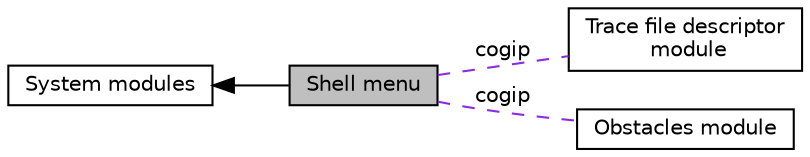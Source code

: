 digraph "Shell menu"
{
  bgcolor="transparent";
  edge [fontname="Helvetica",fontsize="10",labelfontname="Helvetica",labelfontsize="10"];
  node [fontname="Helvetica",fontsize="10",shape=box];
  rankdir=LR;
  Node2 [label="System modules",height=0.2,width=0.4,color="black",URL="$group__sys.html",tooltip=" "];
  Node4 [label="Trace file descriptor\l module",height=0.2,width=0.4,color="black",URL="$group__sys__tracefd.html",tooltip="Trace file descriptor module. This module provides an API to print traces on stderr,..."];
  Node3 [label="Obstacles module",height=0.2,width=0.4,color="black",URL="$group__lib__obstacles.html",tooltip="Obstacles module."];
  Node1 [label="Shell menu",height=0.2,width=0.4,color="black", fillcolor="grey75", style="filled", fontcolor="black",tooltip="Menus for shell."];
  Node2->Node1 [shape=plaintext, dir="back", style="solid"];
  Node1->Node3 [shape=plaintext, label="cogip", color="blueviolet", dir="none", style="dashed"];
  Node1->Node4 [shape=plaintext, label="cogip", color="blueviolet", dir="none", style="dashed"];
}
